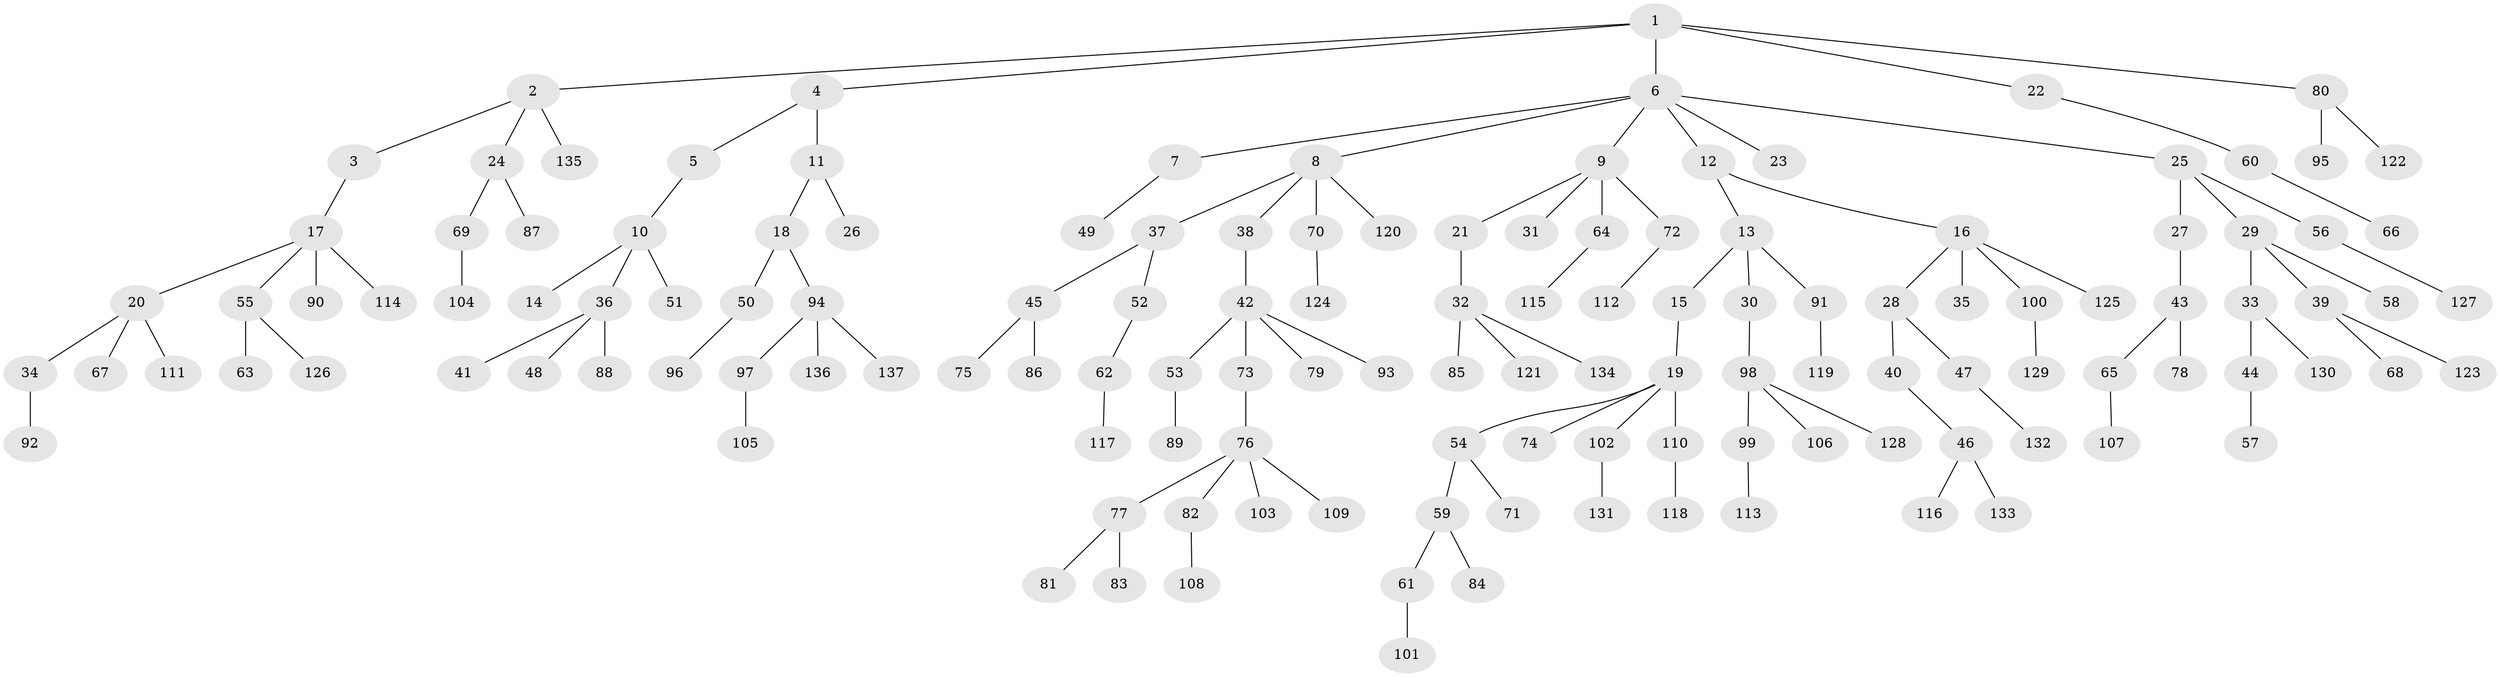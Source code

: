 // coarse degree distribution, {3: 0.2028985507246377, 2: 0.2318840579710145, 4: 0.07246376811594203, 1: 0.463768115942029, 5: 0.028985507246376812}
// Generated by graph-tools (version 1.1) at 2025/37/03/04/25 23:37:25]
// undirected, 137 vertices, 136 edges
graph export_dot {
  node [color=gray90,style=filled];
  1;
  2;
  3;
  4;
  5;
  6;
  7;
  8;
  9;
  10;
  11;
  12;
  13;
  14;
  15;
  16;
  17;
  18;
  19;
  20;
  21;
  22;
  23;
  24;
  25;
  26;
  27;
  28;
  29;
  30;
  31;
  32;
  33;
  34;
  35;
  36;
  37;
  38;
  39;
  40;
  41;
  42;
  43;
  44;
  45;
  46;
  47;
  48;
  49;
  50;
  51;
  52;
  53;
  54;
  55;
  56;
  57;
  58;
  59;
  60;
  61;
  62;
  63;
  64;
  65;
  66;
  67;
  68;
  69;
  70;
  71;
  72;
  73;
  74;
  75;
  76;
  77;
  78;
  79;
  80;
  81;
  82;
  83;
  84;
  85;
  86;
  87;
  88;
  89;
  90;
  91;
  92;
  93;
  94;
  95;
  96;
  97;
  98;
  99;
  100;
  101;
  102;
  103;
  104;
  105;
  106;
  107;
  108;
  109;
  110;
  111;
  112;
  113;
  114;
  115;
  116;
  117;
  118;
  119;
  120;
  121;
  122;
  123;
  124;
  125;
  126;
  127;
  128;
  129;
  130;
  131;
  132;
  133;
  134;
  135;
  136;
  137;
  1 -- 2;
  1 -- 4;
  1 -- 6;
  1 -- 22;
  1 -- 80;
  2 -- 3;
  2 -- 24;
  2 -- 135;
  3 -- 17;
  4 -- 5;
  4 -- 11;
  5 -- 10;
  6 -- 7;
  6 -- 8;
  6 -- 9;
  6 -- 12;
  6 -- 23;
  6 -- 25;
  7 -- 49;
  8 -- 37;
  8 -- 38;
  8 -- 70;
  8 -- 120;
  9 -- 21;
  9 -- 31;
  9 -- 64;
  9 -- 72;
  10 -- 14;
  10 -- 36;
  10 -- 51;
  11 -- 18;
  11 -- 26;
  12 -- 13;
  12 -- 16;
  13 -- 15;
  13 -- 30;
  13 -- 91;
  15 -- 19;
  16 -- 28;
  16 -- 35;
  16 -- 100;
  16 -- 125;
  17 -- 20;
  17 -- 55;
  17 -- 90;
  17 -- 114;
  18 -- 50;
  18 -- 94;
  19 -- 54;
  19 -- 74;
  19 -- 102;
  19 -- 110;
  20 -- 34;
  20 -- 67;
  20 -- 111;
  21 -- 32;
  22 -- 60;
  24 -- 69;
  24 -- 87;
  25 -- 27;
  25 -- 29;
  25 -- 56;
  27 -- 43;
  28 -- 40;
  28 -- 47;
  29 -- 33;
  29 -- 39;
  29 -- 58;
  30 -- 98;
  32 -- 85;
  32 -- 121;
  32 -- 134;
  33 -- 44;
  33 -- 130;
  34 -- 92;
  36 -- 41;
  36 -- 48;
  36 -- 88;
  37 -- 45;
  37 -- 52;
  38 -- 42;
  39 -- 68;
  39 -- 123;
  40 -- 46;
  42 -- 53;
  42 -- 73;
  42 -- 79;
  42 -- 93;
  43 -- 65;
  43 -- 78;
  44 -- 57;
  45 -- 75;
  45 -- 86;
  46 -- 116;
  46 -- 133;
  47 -- 132;
  50 -- 96;
  52 -- 62;
  53 -- 89;
  54 -- 59;
  54 -- 71;
  55 -- 63;
  55 -- 126;
  56 -- 127;
  59 -- 61;
  59 -- 84;
  60 -- 66;
  61 -- 101;
  62 -- 117;
  64 -- 115;
  65 -- 107;
  69 -- 104;
  70 -- 124;
  72 -- 112;
  73 -- 76;
  76 -- 77;
  76 -- 82;
  76 -- 103;
  76 -- 109;
  77 -- 81;
  77 -- 83;
  80 -- 95;
  80 -- 122;
  82 -- 108;
  91 -- 119;
  94 -- 97;
  94 -- 136;
  94 -- 137;
  97 -- 105;
  98 -- 99;
  98 -- 106;
  98 -- 128;
  99 -- 113;
  100 -- 129;
  102 -- 131;
  110 -- 118;
}
